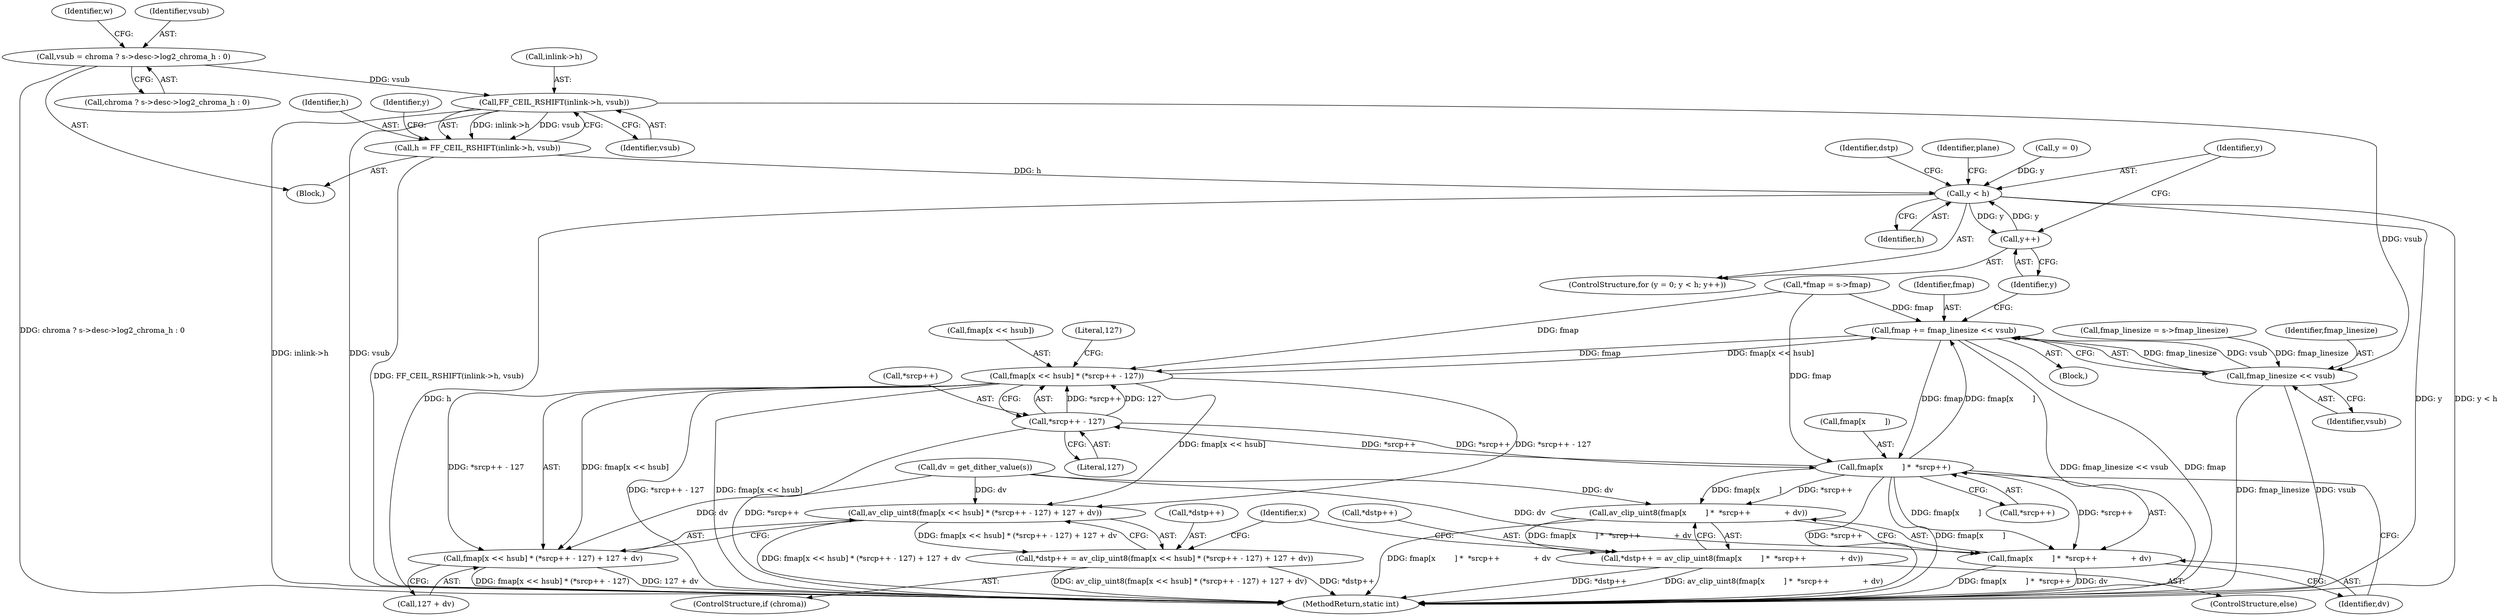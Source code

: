 digraph "0_FFmpeg_e43a0a232dbf6d3c161823c2e07c52e76227a1bc_10@pointer" {
"1000415" [label="(Call,FF_CEIL_RSHIFT(inlink->h, vsub))"];
"1000394" [label="(Call,vsub = chroma ? s->desc->log2_chroma_h : 0)"];
"1000413" [label="(Call,h = FF_CEIL_RSHIFT(inlink->h, vsub))"];
"1000424" [label="(Call,y < h)"];
"1000427" [label="(Call,y++)"];
"1000498" [label="(Call,fmap_linesize << vsub)"];
"1000496" [label="(Call,fmap += fmap_linesize << vsub)"];
"1000461" [label="(Call,fmap[x << hsub] * (*srcp++ - 127))"];
"1000459" [label="(Call,av_clip_uint8(fmap[x << hsub] * (*srcp++ - 127) + 127 + dv))"];
"1000455" [label="(Call,*dstp++ = av_clip_uint8(fmap[x << hsub] * (*srcp++ - 127) + 127 + dv))"];
"1000460" [label="(Call,fmap[x << hsub] * (*srcp++ - 127) + 127 + dv)"];
"1000482" [label="(Call,fmap[x        ] *  *srcp++)"];
"1000467" [label="(Call,*srcp++ - 127)"];
"1000480" [label="(Call,av_clip_uint8(fmap[x        ] *  *srcp++              + dv))"];
"1000476" [label="(Call,*dstp++ = av_clip_uint8(fmap[x        ] *  *srcp++              + dv))"];
"1000481" [label="(Call,fmap[x        ] *  *srcp++              + dv)"];
"1000420" [label="(ControlStructure,for (y = 0; y < h; y++))"];
"1000475" [label="(ControlStructure,else)"];
"1000456" [label="(Call,*dstp++)"];
"1000427" [label="(Call,y++)"];
"1000467" [label="(Call,*srcp++ - 127)"];
"1000482" [label="(Call,fmap[x        ] *  *srcp++)"];
"1000432" [label="(Identifier,dstp)"];
"1000453" [label="(ControlStructure,if (chroma))"];
"1000505" [label="(MethodReturn,static int)"];
"1000496" [label="(Call,fmap += fmap_linesize << vsub)"];
"1000497" [label="(Identifier,fmap)"];
"1000326" [label="(Identifier,plane)"];
"1000413" [label="(Call,h = FF_CEIL_RSHIFT(inlink->h, vsub))"];
"1000476" [label="(Call,*dstp++ = av_clip_uint8(fmap[x        ] *  *srcp++              + dv))"];
"1000480" [label="(Call,av_clip_uint8(fmap[x        ] *  *srcp++              + dv))"];
"1000462" [label="(Call,fmap[x << hsub])"];
"1000426" [label="(Identifier,h)"];
"1000425" [label="(Identifier,y)"];
"1000414" [label="(Identifier,h)"];
"1000367" [label="(Call,fmap_linesize = s->fmap_linesize)"];
"1000446" [label="(Identifier,x)"];
"1000468" [label="(Call,*srcp++)"];
"1000327" [label="(Block,)"];
"1000345" [label="(Call,*fmap = s->fmap)"];
"1000421" [label="(Call,y = 0)"];
"1000481" [label="(Call,fmap[x        ] *  *srcp++              + dv)"];
"1000498" [label="(Call,fmap_linesize << vsub)"];
"1000394" [label="(Call,vsub = chroma ? s->desc->log2_chroma_h : 0)"];
"1000415" [label="(Call,FF_CEIL_RSHIFT(inlink->h, vsub))"];
"1000461" [label="(Call,fmap[x << hsub] * (*srcp++ - 127))"];
"1000500" [label="(Identifier,vsub)"];
"1000422" [label="(Identifier,y)"];
"1000483" [label="(Call,fmap[x        ])"];
"1000455" [label="(Call,*dstp++ = av_clip_uint8(fmap[x << hsub] * (*srcp++ - 127) + 127 + dv))"];
"1000419" [label="(Identifier,vsub)"];
"1000473" [label="(Literal,127)"];
"1000428" [label="(Identifier,y)"];
"1000477" [label="(Call,*dstp++)"];
"1000449" [label="(Call,dv = get_dither_value(s))"];
"1000406" [label="(Identifier,w)"];
"1000429" [label="(Block,)"];
"1000460" [label="(Call,fmap[x << hsub] * (*srcp++ - 127) + 127 + dv)"];
"1000459" [label="(Call,av_clip_uint8(fmap[x << hsub] * (*srcp++ - 127) + 127 + dv))"];
"1000416" [label="(Call,inlink->h)"];
"1000499" [label="(Identifier,fmap_linesize)"];
"1000471" [label="(Literal,127)"];
"1000396" [label="(Call,chroma ? s->desc->log2_chroma_h : 0)"];
"1000486" [label="(Call,*srcp++)"];
"1000472" [label="(Call,127 + dv)"];
"1000424" [label="(Call,y < h)"];
"1000489" [label="(Identifier,dv)"];
"1000395" [label="(Identifier,vsub)"];
"1000415" -> "1000413"  [label="AST: "];
"1000415" -> "1000419"  [label="CFG: "];
"1000416" -> "1000415"  [label="AST: "];
"1000419" -> "1000415"  [label="AST: "];
"1000413" -> "1000415"  [label="CFG: "];
"1000415" -> "1000505"  [label="DDG: inlink->h"];
"1000415" -> "1000505"  [label="DDG: vsub"];
"1000415" -> "1000413"  [label="DDG: inlink->h"];
"1000415" -> "1000413"  [label="DDG: vsub"];
"1000394" -> "1000415"  [label="DDG: vsub"];
"1000415" -> "1000498"  [label="DDG: vsub"];
"1000394" -> "1000327"  [label="AST: "];
"1000394" -> "1000396"  [label="CFG: "];
"1000395" -> "1000394"  [label="AST: "];
"1000396" -> "1000394"  [label="AST: "];
"1000406" -> "1000394"  [label="CFG: "];
"1000394" -> "1000505"  [label="DDG: chroma ? s->desc->log2_chroma_h : 0"];
"1000413" -> "1000327"  [label="AST: "];
"1000414" -> "1000413"  [label="AST: "];
"1000422" -> "1000413"  [label="CFG: "];
"1000413" -> "1000505"  [label="DDG: FF_CEIL_RSHIFT(inlink->h, vsub)"];
"1000413" -> "1000424"  [label="DDG: h"];
"1000424" -> "1000420"  [label="AST: "];
"1000424" -> "1000426"  [label="CFG: "];
"1000425" -> "1000424"  [label="AST: "];
"1000426" -> "1000424"  [label="AST: "];
"1000432" -> "1000424"  [label="CFG: "];
"1000326" -> "1000424"  [label="CFG: "];
"1000424" -> "1000505"  [label="DDG: h"];
"1000424" -> "1000505"  [label="DDG: y"];
"1000424" -> "1000505"  [label="DDG: y < h"];
"1000427" -> "1000424"  [label="DDG: y"];
"1000421" -> "1000424"  [label="DDG: y"];
"1000424" -> "1000427"  [label="DDG: y"];
"1000427" -> "1000420"  [label="AST: "];
"1000427" -> "1000428"  [label="CFG: "];
"1000428" -> "1000427"  [label="AST: "];
"1000425" -> "1000427"  [label="CFG: "];
"1000498" -> "1000496"  [label="AST: "];
"1000498" -> "1000500"  [label="CFG: "];
"1000499" -> "1000498"  [label="AST: "];
"1000500" -> "1000498"  [label="AST: "];
"1000496" -> "1000498"  [label="CFG: "];
"1000498" -> "1000505"  [label="DDG: fmap_linesize"];
"1000498" -> "1000505"  [label="DDG: vsub"];
"1000498" -> "1000496"  [label="DDG: fmap_linesize"];
"1000498" -> "1000496"  [label="DDG: vsub"];
"1000367" -> "1000498"  [label="DDG: fmap_linesize"];
"1000496" -> "1000429"  [label="AST: "];
"1000497" -> "1000496"  [label="AST: "];
"1000428" -> "1000496"  [label="CFG: "];
"1000496" -> "1000505"  [label="DDG: fmap_linesize << vsub"];
"1000496" -> "1000505"  [label="DDG: fmap"];
"1000496" -> "1000461"  [label="DDG: fmap"];
"1000496" -> "1000482"  [label="DDG: fmap"];
"1000482" -> "1000496"  [label="DDG: fmap[x        ]"];
"1000461" -> "1000496"  [label="DDG: fmap[x << hsub]"];
"1000345" -> "1000496"  [label="DDG: fmap"];
"1000461" -> "1000460"  [label="AST: "];
"1000461" -> "1000467"  [label="CFG: "];
"1000462" -> "1000461"  [label="AST: "];
"1000467" -> "1000461"  [label="AST: "];
"1000473" -> "1000461"  [label="CFG: "];
"1000461" -> "1000505"  [label="DDG: *srcp++ - 127"];
"1000461" -> "1000505"  [label="DDG: fmap[x << hsub]"];
"1000461" -> "1000459"  [label="DDG: fmap[x << hsub]"];
"1000461" -> "1000459"  [label="DDG: *srcp++ - 127"];
"1000461" -> "1000460"  [label="DDG: fmap[x << hsub]"];
"1000461" -> "1000460"  [label="DDG: *srcp++ - 127"];
"1000345" -> "1000461"  [label="DDG: fmap"];
"1000467" -> "1000461"  [label="DDG: *srcp++"];
"1000467" -> "1000461"  [label="DDG: 127"];
"1000459" -> "1000455"  [label="AST: "];
"1000459" -> "1000460"  [label="CFG: "];
"1000460" -> "1000459"  [label="AST: "];
"1000455" -> "1000459"  [label="CFG: "];
"1000459" -> "1000505"  [label="DDG: fmap[x << hsub] * (*srcp++ - 127) + 127 + dv"];
"1000459" -> "1000455"  [label="DDG: fmap[x << hsub] * (*srcp++ - 127) + 127 + dv"];
"1000449" -> "1000459"  [label="DDG: dv"];
"1000455" -> "1000453"  [label="AST: "];
"1000456" -> "1000455"  [label="AST: "];
"1000446" -> "1000455"  [label="CFG: "];
"1000455" -> "1000505"  [label="DDG: av_clip_uint8(fmap[x << hsub] * (*srcp++ - 127) + 127 + dv)"];
"1000455" -> "1000505"  [label="DDG: *dstp++"];
"1000460" -> "1000472"  [label="CFG: "];
"1000472" -> "1000460"  [label="AST: "];
"1000460" -> "1000505"  [label="DDG: fmap[x << hsub] * (*srcp++ - 127)"];
"1000460" -> "1000505"  [label="DDG: 127 + dv"];
"1000449" -> "1000460"  [label="DDG: dv"];
"1000482" -> "1000481"  [label="AST: "];
"1000482" -> "1000486"  [label="CFG: "];
"1000483" -> "1000482"  [label="AST: "];
"1000486" -> "1000482"  [label="AST: "];
"1000489" -> "1000482"  [label="CFG: "];
"1000482" -> "1000505"  [label="DDG: *srcp++"];
"1000482" -> "1000505"  [label="DDG: fmap[x        ]"];
"1000482" -> "1000467"  [label="DDG: *srcp++"];
"1000482" -> "1000480"  [label="DDG: fmap[x        ]"];
"1000482" -> "1000480"  [label="DDG: *srcp++"];
"1000482" -> "1000481"  [label="DDG: fmap[x        ]"];
"1000482" -> "1000481"  [label="DDG: *srcp++"];
"1000345" -> "1000482"  [label="DDG: fmap"];
"1000467" -> "1000482"  [label="DDG: *srcp++"];
"1000467" -> "1000471"  [label="CFG: "];
"1000468" -> "1000467"  [label="AST: "];
"1000471" -> "1000467"  [label="AST: "];
"1000467" -> "1000505"  [label="DDG: *srcp++"];
"1000480" -> "1000476"  [label="AST: "];
"1000480" -> "1000481"  [label="CFG: "];
"1000481" -> "1000480"  [label="AST: "];
"1000476" -> "1000480"  [label="CFG: "];
"1000480" -> "1000505"  [label="DDG: fmap[x        ] *  *srcp++              + dv"];
"1000480" -> "1000476"  [label="DDG: fmap[x        ] *  *srcp++              + dv"];
"1000449" -> "1000480"  [label="DDG: dv"];
"1000476" -> "1000475"  [label="AST: "];
"1000477" -> "1000476"  [label="AST: "];
"1000446" -> "1000476"  [label="CFG: "];
"1000476" -> "1000505"  [label="DDG: *dstp++"];
"1000476" -> "1000505"  [label="DDG: av_clip_uint8(fmap[x        ] *  *srcp++              + dv)"];
"1000481" -> "1000489"  [label="CFG: "];
"1000489" -> "1000481"  [label="AST: "];
"1000481" -> "1000505"  [label="DDG: dv"];
"1000481" -> "1000505"  [label="DDG: fmap[x        ] *  *srcp++"];
"1000449" -> "1000481"  [label="DDG: dv"];
}
